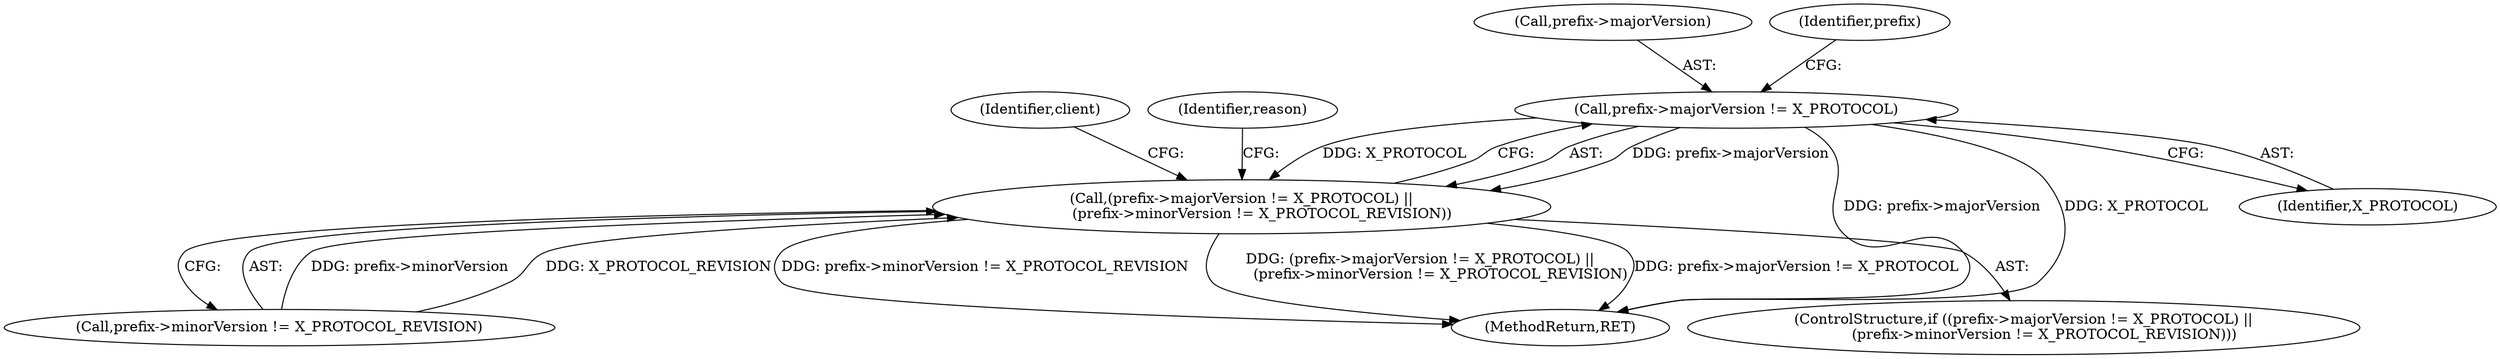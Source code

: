 digraph "0_xserver_b747da5e25be944337a9cd1415506fc06b70aa81@pointer" {
"1000135" [label="(Call,prefix->majorVersion != X_PROTOCOL)"];
"1000134" [label="(Call,(prefix->majorVersion != X_PROTOCOL) ||\n         (prefix->minorVersion != X_PROTOCOL_REVISION))"];
"1000134" [label="(Call,(prefix->majorVersion != X_PROTOCOL) ||\n         (prefix->minorVersion != X_PROTOCOL_REVISION))"];
"1000136" [label="(Call,prefix->majorVersion)"];
"1000140" [label="(Call,prefix->minorVersion != X_PROTOCOL_REVISION)"];
"1000151" [label="(Identifier,client)"];
"1000142" [label="(Identifier,prefix)"];
"1000153" [label="(MethodReturn,RET)"];
"1000146" [label="(Identifier,reason)"];
"1000135" [label="(Call,prefix->majorVersion != X_PROTOCOL)"];
"1000139" [label="(Identifier,X_PROTOCOL)"];
"1000133" [label="(ControlStructure,if ((prefix->majorVersion != X_PROTOCOL) ||\n         (prefix->minorVersion != X_PROTOCOL_REVISION)))"];
"1000135" -> "1000134"  [label="AST: "];
"1000135" -> "1000139"  [label="CFG: "];
"1000136" -> "1000135"  [label="AST: "];
"1000139" -> "1000135"  [label="AST: "];
"1000142" -> "1000135"  [label="CFG: "];
"1000134" -> "1000135"  [label="CFG: "];
"1000135" -> "1000153"  [label="DDG: X_PROTOCOL"];
"1000135" -> "1000153"  [label="DDG: prefix->majorVersion"];
"1000135" -> "1000134"  [label="DDG: prefix->majorVersion"];
"1000135" -> "1000134"  [label="DDG: X_PROTOCOL"];
"1000134" -> "1000133"  [label="AST: "];
"1000134" -> "1000140"  [label="CFG: "];
"1000140" -> "1000134"  [label="AST: "];
"1000146" -> "1000134"  [label="CFG: "];
"1000151" -> "1000134"  [label="CFG: "];
"1000134" -> "1000153"  [label="DDG: prefix->minorVersion != X_PROTOCOL_REVISION"];
"1000134" -> "1000153"  [label="DDG: (prefix->majorVersion != X_PROTOCOL) ||\n         (prefix->minorVersion != X_PROTOCOL_REVISION)"];
"1000134" -> "1000153"  [label="DDG: prefix->majorVersion != X_PROTOCOL"];
"1000140" -> "1000134"  [label="DDG: prefix->minorVersion"];
"1000140" -> "1000134"  [label="DDG: X_PROTOCOL_REVISION"];
}
